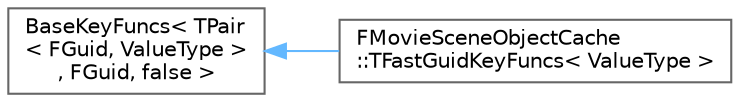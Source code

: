 digraph "Graphical Class Hierarchy"
{
 // INTERACTIVE_SVG=YES
 // LATEX_PDF_SIZE
  bgcolor="transparent";
  edge [fontname=Helvetica,fontsize=10,labelfontname=Helvetica,labelfontsize=10];
  node [fontname=Helvetica,fontsize=10,shape=box,height=0.2,width=0.4];
  rankdir="LR";
  Node0 [id="Node000000",label="BaseKeyFuncs\< TPair\l\< FGuid, ValueType \>\l, FGuid, false \>",height=0.2,width=0.4,color="grey40", fillcolor="white", style="filled",URL="$d8/d90/structBaseKeyFuncs.html",tooltip=" "];
  Node0 -> Node1 [id="edge2850_Node000000_Node000001",dir="back",color="steelblue1",style="solid",tooltip=" "];
  Node1 [id="Node000001",label="FMovieSceneObjectCache\l::TFastGuidKeyFuncs\< ValueType \>",height=0.2,width=0.4,color="grey40", fillcolor="white", style="filled",URL="$d4/d1c/structFMovieSceneObjectCache_1_1TFastGuidKeyFuncs.html",tooltip=" "];
}
